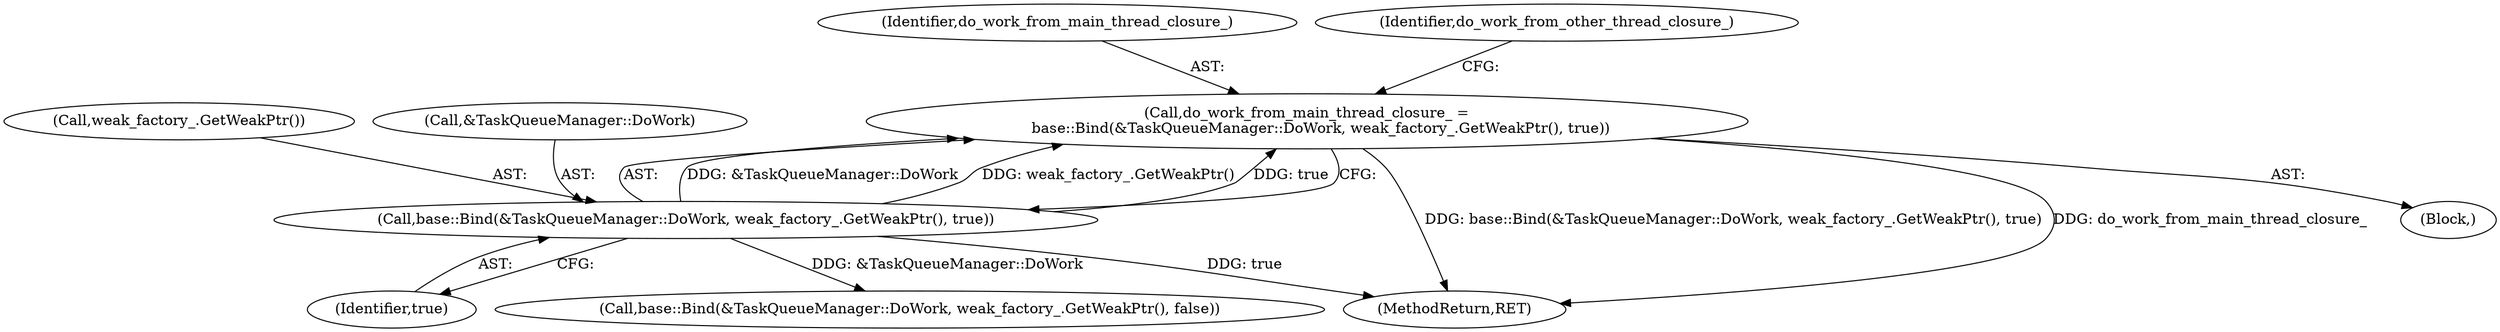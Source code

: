 digraph "0_Chrome_76f36a8362a3e817cc3ec721d591f2f8878dc0c7_4@API" {
"1000147" [label="(Call,do_work_from_main_thread_closure_ =\n      base::Bind(&TaskQueueManager::DoWork, weak_factory_.GetWeakPtr(), true))"];
"1000149" [label="(Call,base::Bind(&TaskQueueManager::DoWork, weak_factory_.GetWeakPtr(), true))"];
"1000152" [label="(Call,weak_factory_.GetWeakPtr())"];
"1000148" [label="(Identifier,do_work_from_main_thread_closure_)"];
"1000102" [label="(Block,)"];
"1000161" [label="(MethodReturn,RET)"];
"1000149" [label="(Call,base::Bind(&TaskQueueManager::DoWork, weak_factory_.GetWeakPtr(), true))"];
"1000156" [label="(Call,base::Bind(&TaskQueueManager::DoWork, weak_factory_.GetWeakPtr(), false))"];
"1000155" [label="(Identifier,do_work_from_other_thread_closure_)"];
"1000153" [label="(Identifier,true)"];
"1000147" [label="(Call,do_work_from_main_thread_closure_ =\n      base::Bind(&TaskQueueManager::DoWork, weak_factory_.GetWeakPtr(), true))"];
"1000150" [label="(Call,&TaskQueueManager::DoWork)"];
"1000147" -> "1000102"  [label="AST: "];
"1000147" -> "1000149"  [label="CFG: "];
"1000148" -> "1000147"  [label="AST: "];
"1000149" -> "1000147"  [label="AST: "];
"1000155" -> "1000147"  [label="CFG: "];
"1000147" -> "1000161"  [label="DDG: base::Bind(&TaskQueueManager::DoWork, weak_factory_.GetWeakPtr(), true)"];
"1000147" -> "1000161"  [label="DDG: do_work_from_main_thread_closure_"];
"1000149" -> "1000147"  [label="DDG: &TaskQueueManager::DoWork"];
"1000149" -> "1000147"  [label="DDG: weak_factory_.GetWeakPtr()"];
"1000149" -> "1000147"  [label="DDG: true"];
"1000149" -> "1000153"  [label="CFG: "];
"1000150" -> "1000149"  [label="AST: "];
"1000152" -> "1000149"  [label="AST: "];
"1000153" -> "1000149"  [label="AST: "];
"1000149" -> "1000161"  [label="DDG: true"];
"1000149" -> "1000156"  [label="DDG: &TaskQueueManager::DoWork"];
}
